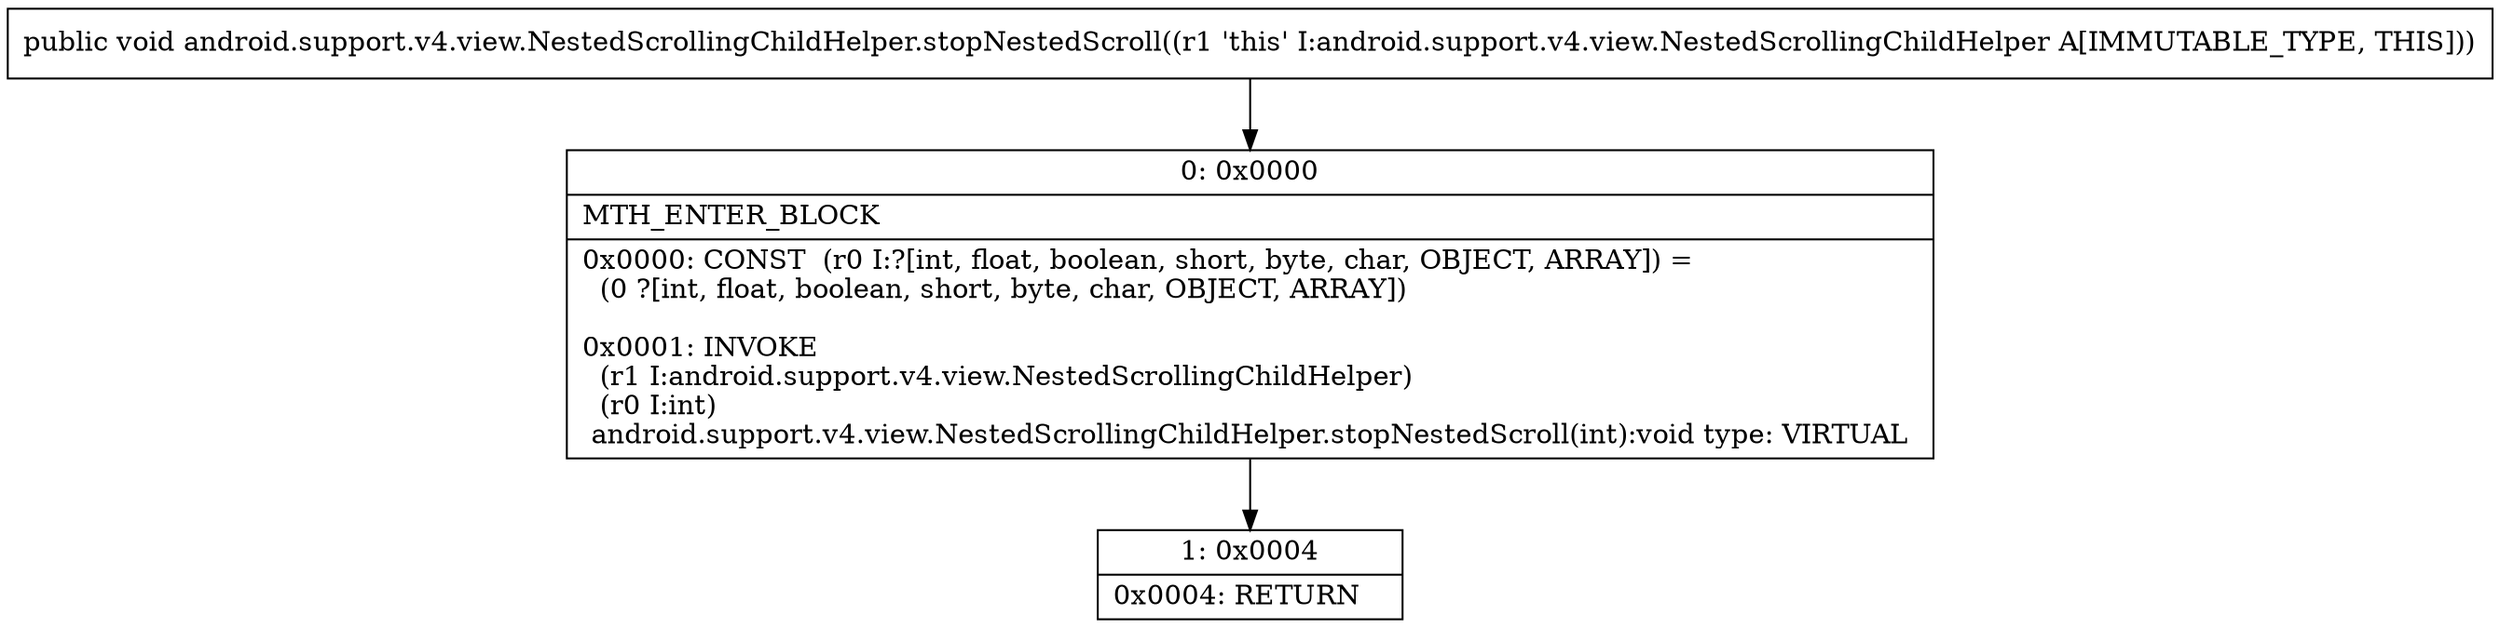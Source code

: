 digraph "CFG forandroid.support.v4.view.NestedScrollingChildHelper.stopNestedScroll()V" {
Node_0 [shape=record,label="{0\:\ 0x0000|MTH_ENTER_BLOCK\l|0x0000: CONST  (r0 I:?[int, float, boolean, short, byte, char, OBJECT, ARRAY]) = \l  (0 ?[int, float, boolean, short, byte, char, OBJECT, ARRAY])\l \l0x0001: INVOKE  \l  (r1 I:android.support.v4.view.NestedScrollingChildHelper)\l  (r0 I:int)\l android.support.v4.view.NestedScrollingChildHelper.stopNestedScroll(int):void type: VIRTUAL \l}"];
Node_1 [shape=record,label="{1\:\ 0x0004|0x0004: RETURN   \l}"];
MethodNode[shape=record,label="{public void android.support.v4.view.NestedScrollingChildHelper.stopNestedScroll((r1 'this' I:android.support.v4.view.NestedScrollingChildHelper A[IMMUTABLE_TYPE, THIS])) }"];
MethodNode -> Node_0;
Node_0 -> Node_1;
}

